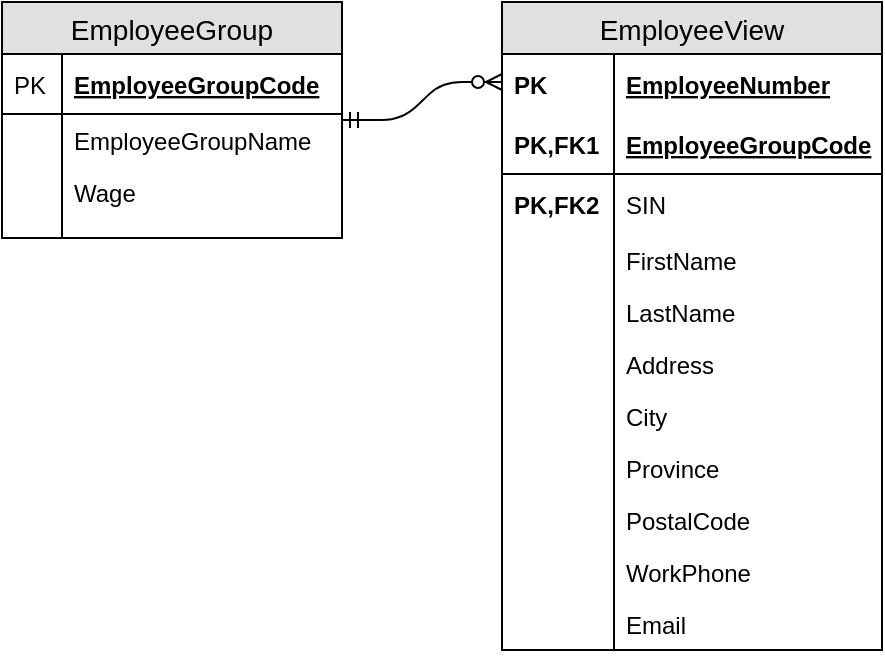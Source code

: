 <mxfile version="12.5.6" type="device"><diagram id="3Xzi5V1lrXrQKrzS8MRp" name="EmployeeView-1"><mxGraphModel dx="1536" dy="800" grid="1" gridSize="10" guides="1" tooltips="1" connect="1" arrows="1" fold="1" page="1" pageScale="1" pageWidth="850" pageHeight="1100" math="0" shadow="0"><root><mxCell id="0"/><mxCell id="1" parent="0"/><mxCell id="jfp1yd_266TWXdSo8YSs-18" value="EmployeeView" style="swimlane;fontStyle=0;childLayout=stackLayout;horizontal=1;startSize=26;fillColor=#e0e0e0;horizontalStack=0;resizeParent=1;resizeParentMax=0;resizeLast=0;collapsible=1;marginBottom=0;swimlaneFillColor=#ffffff;align=center;fontSize=14;" vertex="1" parent="1"><mxGeometry x="300" y="50" width="190" height="324" as="geometry"/></mxCell><mxCell id="jfp1yd_266TWXdSo8YSs-19" value="EmployeeNumber" style="shape=partialRectangle;top=0;left=0;right=0;bottom=0;align=left;verticalAlign=middle;fillColor=none;spacingLeft=60;spacingRight=4;overflow=hidden;rotatable=0;points=[[0,0.5],[1,0.5]];portConstraint=eastwest;dropTarget=0;fontStyle=5;fontSize=12;" vertex="1" parent="jfp1yd_266TWXdSo8YSs-18"><mxGeometry y="26" width="190" height="30" as="geometry"/></mxCell><mxCell id="jfp1yd_266TWXdSo8YSs-20" value="PK" style="shape=partialRectangle;fontStyle=1;top=0;left=0;bottom=0;fillColor=none;align=left;verticalAlign=middle;spacingLeft=4;spacingRight=4;overflow=hidden;rotatable=0;points=[];portConstraint=eastwest;part=1;fontSize=12;" vertex="1" connectable="0" parent="jfp1yd_266TWXdSo8YSs-19"><mxGeometry width="56" height="30" as="geometry"/></mxCell><mxCell id="jfp1yd_266TWXdSo8YSs-21" value="EmployeeGroupCode" style="shape=partialRectangle;top=0;left=0;right=0;bottom=1;align=left;verticalAlign=middle;fillColor=none;spacingLeft=60;spacingRight=4;overflow=hidden;rotatable=0;points=[[0,0.5],[1,0.5]];portConstraint=eastwest;dropTarget=0;fontStyle=5;fontSize=12;strokeColor=#000000;" vertex="1" parent="jfp1yd_266TWXdSo8YSs-18"><mxGeometry y="56" width="190" height="30" as="geometry"/></mxCell><mxCell id="jfp1yd_266TWXdSo8YSs-22" value="PK,FK1" style="shape=partialRectangle;fontStyle=1;top=0;left=0;bottom=0;fillColor=none;align=left;verticalAlign=middle;spacingLeft=4;spacingRight=4;overflow=hidden;rotatable=0;points=[];portConstraint=eastwest;part=1;fontSize=12;" vertex="1" connectable="0" parent="jfp1yd_266TWXdSo8YSs-21"><mxGeometry width="56" height="30" as="geometry"/></mxCell><mxCell id="jfp1yd_266TWXdSo8YSs-31" value="SIN" style="shape=partialRectangle;top=0;left=0;right=0;bottom=1;align=left;verticalAlign=middle;fillColor=none;spacingLeft=60;spacingRight=4;overflow=hidden;rotatable=0;points=[[0,0.5],[1,0.5]];portConstraint=eastwest;dropTarget=0;fontStyle=0;fontSize=12;strokeColor=none;" vertex="1" parent="jfp1yd_266TWXdSo8YSs-18"><mxGeometry y="86" width="190" height="30" as="geometry"/></mxCell><mxCell id="jfp1yd_266TWXdSo8YSs-32" value="PK,FK2" style="shape=partialRectangle;fontStyle=1;top=0;left=0;bottom=0;fillColor=none;align=left;verticalAlign=middle;spacingLeft=4;spacingRight=4;overflow=hidden;rotatable=0;points=[];portConstraint=eastwest;part=1;fontSize=12;" vertex="1" connectable="0" parent="jfp1yd_266TWXdSo8YSs-31"><mxGeometry width="56" height="30" as="geometry"/></mxCell><mxCell id="jfp1yd_266TWXdSo8YSs-23" value="FirstName" style="shape=partialRectangle;top=0;left=0;right=0;bottom=0;align=left;verticalAlign=top;fillColor=none;spacingLeft=60;spacingRight=4;overflow=hidden;rotatable=0;points=[[0,0.5],[1,0.5]];portConstraint=eastwest;dropTarget=0;fontSize=12;" vertex="1" parent="jfp1yd_266TWXdSo8YSs-18"><mxGeometry y="116" width="190" height="26" as="geometry"/></mxCell><mxCell id="jfp1yd_266TWXdSo8YSs-24" value="" style="shape=partialRectangle;top=0;left=0;bottom=0;fillColor=none;align=left;verticalAlign=top;spacingLeft=4;spacingRight=4;overflow=hidden;rotatable=0;points=[];portConstraint=eastwest;part=1;fontSize=12;" vertex="1" connectable="0" parent="jfp1yd_266TWXdSo8YSs-23"><mxGeometry width="56" height="26" as="geometry"/></mxCell><mxCell id="jfp1yd_266TWXdSo8YSs-46" value="LastName" style="shape=partialRectangle;top=0;left=0;right=0;bottom=0;align=left;verticalAlign=top;fillColor=none;spacingLeft=60;spacingRight=4;overflow=hidden;rotatable=0;points=[[0,0.5],[1,0.5]];portConstraint=eastwest;dropTarget=0;fontSize=12;" vertex="1" parent="jfp1yd_266TWXdSo8YSs-18"><mxGeometry y="142" width="190" height="26" as="geometry"/></mxCell><mxCell id="jfp1yd_266TWXdSo8YSs-47" value="" style="shape=partialRectangle;top=0;left=0;bottom=0;fillColor=none;align=left;verticalAlign=top;spacingLeft=4;spacingRight=4;overflow=hidden;rotatable=0;points=[];portConstraint=eastwest;part=1;fontSize=12;" vertex="1" connectable="0" parent="jfp1yd_266TWXdSo8YSs-46"><mxGeometry width="56" height="26" as="geometry"/></mxCell><mxCell id="jfp1yd_266TWXdSo8YSs-48" value="Address" style="shape=partialRectangle;top=0;left=0;right=0;bottom=0;align=left;verticalAlign=top;fillColor=none;spacingLeft=60;spacingRight=4;overflow=hidden;rotatable=0;points=[[0,0.5],[1,0.5]];portConstraint=eastwest;dropTarget=0;fontSize=12;" vertex="1" parent="jfp1yd_266TWXdSo8YSs-18"><mxGeometry y="168" width="190" height="26" as="geometry"/></mxCell><mxCell id="jfp1yd_266TWXdSo8YSs-49" value="" style="shape=partialRectangle;top=0;left=0;bottom=0;fillColor=none;align=left;verticalAlign=top;spacingLeft=4;spacingRight=4;overflow=hidden;rotatable=0;points=[];portConstraint=eastwest;part=1;fontSize=12;" vertex="1" connectable="0" parent="jfp1yd_266TWXdSo8YSs-48"><mxGeometry width="56" height="26" as="geometry"/></mxCell><mxCell id="jfp1yd_266TWXdSo8YSs-50" value="City" style="shape=partialRectangle;top=0;left=0;right=0;bottom=0;align=left;verticalAlign=top;fillColor=none;spacingLeft=60;spacingRight=4;overflow=hidden;rotatable=0;points=[[0,0.5],[1,0.5]];portConstraint=eastwest;dropTarget=0;fontSize=12;" vertex="1" parent="jfp1yd_266TWXdSo8YSs-18"><mxGeometry y="194" width="190" height="26" as="geometry"/></mxCell><mxCell id="jfp1yd_266TWXdSo8YSs-51" value="" style="shape=partialRectangle;top=0;left=0;bottom=0;fillColor=none;align=left;verticalAlign=top;spacingLeft=4;spacingRight=4;overflow=hidden;rotatable=0;points=[];portConstraint=eastwest;part=1;fontSize=12;" vertex="1" connectable="0" parent="jfp1yd_266TWXdSo8YSs-50"><mxGeometry width="56" height="26" as="geometry"/></mxCell><mxCell id="jfp1yd_266TWXdSo8YSs-52" value="Province" style="shape=partialRectangle;top=0;left=0;right=0;bottom=0;align=left;verticalAlign=top;fillColor=none;spacingLeft=60;spacingRight=4;overflow=hidden;rotatable=0;points=[[0,0.5],[1,0.5]];portConstraint=eastwest;dropTarget=0;fontSize=12;" vertex="1" parent="jfp1yd_266TWXdSo8YSs-18"><mxGeometry y="220" width="190" height="26" as="geometry"/></mxCell><mxCell id="jfp1yd_266TWXdSo8YSs-53" value="" style="shape=partialRectangle;top=0;left=0;bottom=0;fillColor=none;align=left;verticalAlign=top;spacingLeft=4;spacingRight=4;overflow=hidden;rotatable=0;points=[];portConstraint=eastwest;part=1;fontSize=12;" vertex="1" connectable="0" parent="jfp1yd_266TWXdSo8YSs-52"><mxGeometry width="56" height="26" as="geometry"/></mxCell><mxCell id="jfp1yd_266TWXdSo8YSs-54" value="PostalCode" style="shape=partialRectangle;top=0;left=0;right=0;bottom=0;align=left;verticalAlign=top;fillColor=none;spacingLeft=60;spacingRight=4;overflow=hidden;rotatable=0;points=[[0,0.5],[1,0.5]];portConstraint=eastwest;dropTarget=0;fontSize=12;" vertex="1" parent="jfp1yd_266TWXdSo8YSs-18"><mxGeometry y="246" width="190" height="26" as="geometry"/></mxCell><mxCell id="jfp1yd_266TWXdSo8YSs-55" value="" style="shape=partialRectangle;top=0;left=0;bottom=0;fillColor=none;align=left;verticalAlign=top;spacingLeft=4;spacingRight=4;overflow=hidden;rotatable=0;points=[];portConstraint=eastwest;part=1;fontSize=12;" vertex="1" connectable="0" parent="jfp1yd_266TWXdSo8YSs-54"><mxGeometry width="56" height="26" as="geometry"/></mxCell><mxCell id="jfp1yd_266TWXdSo8YSs-56" value="WorkPhone" style="shape=partialRectangle;top=0;left=0;right=0;bottom=0;align=left;verticalAlign=top;fillColor=none;spacingLeft=60;spacingRight=4;overflow=hidden;rotatable=0;points=[[0,0.5],[1,0.5]];portConstraint=eastwest;dropTarget=0;fontSize=12;" vertex="1" parent="jfp1yd_266TWXdSo8YSs-18"><mxGeometry y="272" width="190" height="26" as="geometry"/></mxCell><mxCell id="jfp1yd_266TWXdSo8YSs-57" value="" style="shape=partialRectangle;top=0;left=0;bottom=0;fillColor=none;align=left;verticalAlign=top;spacingLeft=4;spacingRight=4;overflow=hidden;rotatable=0;points=[];portConstraint=eastwest;part=1;fontSize=12;" vertex="1" connectable="0" parent="jfp1yd_266TWXdSo8YSs-56"><mxGeometry width="56" height="26" as="geometry"/></mxCell><mxCell id="jfp1yd_266TWXdSo8YSs-58" value="Email" style="shape=partialRectangle;top=0;left=0;right=0;bottom=0;align=left;verticalAlign=top;fillColor=none;spacingLeft=60;spacingRight=4;overflow=hidden;rotatable=0;points=[[0,0.5],[1,0.5]];portConstraint=eastwest;dropTarget=0;fontSize=12;" vertex="1" parent="jfp1yd_266TWXdSo8YSs-18"><mxGeometry y="298" width="190" height="26" as="geometry"/></mxCell><mxCell id="jfp1yd_266TWXdSo8YSs-59" value="" style="shape=partialRectangle;top=0;left=0;bottom=0;fillColor=none;align=left;verticalAlign=top;spacingLeft=4;spacingRight=4;overflow=hidden;rotatable=0;points=[];portConstraint=eastwest;part=1;fontSize=12;" vertex="1" connectable="0" parent="jfp1yd_266TWXdSo8YSs-58"><mxGeometry width="56" height="26" as="geometry"/></mxCell><mxCell id="jfp1yd_266TWXdSo8YSs-60" value="EmployeeGroup" style="swimlane;fontStyle=0;childLayout=stackLayout;horizontal=1;startSize=26;fillColor=#e0e0e0;horizontalStack=0;resizeParent=1;resizeParentMax=0;resizeLast=0;collapsible=1;marginBottom=0;swimlaneFillColor=#ffffff;align=center;fontSize=14;strokeColor=#000000;" vertex="1" parent="1"><mxGeometry x="50" y="50" width="170" height="118" as="geometry"/></mxCell><mxCell id="jfp1yd_266TWXdSo8YSs-61" value="EmployeeGroupCode" style="shape=partialRectangle;top=0;left=0;right=0;bottom=1;align=left;verticalAlign=middle;fillColor=none;spacingLeft=34;spacingRight=4;overflow=hidden;rotatable=0;points=[[0,0.5],[1,0.5]];portConstraint=eastwest;dropTarget=0;fontStyle=5;fontSize=12;" vertex="1" parent="jfp1yd_266TWXdSo8YSs-60"><mxGeometry y="26" width="170" height="30" as="geometry"/></mxCell><mxCell id="jfp1yd_266TWXdSo8YSs-62" value="PK" style="shape=partialRectangle;top=0;left=0;bottom=0;fillColor=none;align=left;verticalAlign=middle;spacingLeft=4;spacingRight=4;overflow=hidden;rotatable=0;points=[];portConstraint=eastwest;part=1;fontSize=12;" vertex="1" connectable="0" parent="jfp1yd_266TWXdSo8YSs-61"><mxGeometry width="30" height="30" as="geometry"/></mxCell><mxCell id="jfp1yd_266TWXdSo8YSs-65" value="EmployeeGroupName&#10;" style="shape=partialRectangle;top=0;left=0;right=0;bottom=0;align=left;verticalAlign=top;fillColor=none;spacingLeft=34;spacingRight=4;overflow=hidden;rotatable=0;points=[[0,0.5],[1,0.5]];portConstraint=eastwest;dropTarget=0;fontSize=12;" vertex="1" parent="jfp1yd_266TWXdSo8YSs-60"><mxGeometry y="56" width="170" height="26" as="geometry"/></mxCell><mxCell id="jfp1yd_266TWXdSo8YSs-66" value="" style="shape=partialRectangle;top=0;left=0;bottom=0;fillColor=none;align=left;verticalAlign=top;spacingLeft=4;spacingRight=4;overflow=hidden;rotatable=0;points=[];portConstraint=eastwest;part=1;fontSize=12;" vertex="1" connectable="0" parent="jfp1yd_266TWXdSo8YSs-65"><mxGeometry width="30" height="26" as="geometry"/></mxCell><mxCell id="jfp1yd_266TWXdSo8YSs-71" value="Wage" style="shape=partialRectangle;top=0;left=0;right=0;bottom=0;align=left;verticalAlign=top;fillColor=none;spacingLeft=34;spacingRight=4;overflow=hidden;rotatable=0;points=[[0,0.5],[1,0.5]];portConstraint=eastwest;dropTarget=0;fontSize=12;" vertex="1" parent="jfp1yd_266TWXdSo8YSs-60"><mxGeometry y="82" width="170" height="26" as="geometry"/></mxCell><mxCell id="jfp1yd_266TWXdSo8YSs-72" value="" style="shape=partialRectangle;top=0;left=0;bottom=0;fillColor=none;align=left;verticalAlign=top;spacingLeft=4;spacingRight=4;overflow=hidden;rotatable=0;points=[];portConstraint=eastwest;part=1;fontSize=12;" vertex="1" connectable="0" parent="jfp1yd_266TWXdSo8YSs-71"><mxGeometry width="30" height="26" as="geometry"/></mxCell><mxCell id="jfp1yd_266TWXdSo8YSs-69" value="" style="shape=partialRectangle;top=0;left=0;right=0;bottom=0;align=left;verticalAlign=top;fillColor=none;spacingLeft=34;spacingRight=4;overflow=hidden;rotatable=0;points=[[0,0.5],[1,0.5]];portConstraint=eastwest;dropTarget=0;fontSize=12;" vertex="1" parent="jfp1yd_266TWXdSo8YSs-60"><mxGeometry y="108" width="170" height="10" as="geometry"/></mxCell><mxCell id="jfp1yd_266TWXdSo8YSs-70" value="" style="shape=partialRectangle;top=0;left=0;bottom=0;fillColor=none;align=left;verticalAlign=top;spacingLeft=4;spacingRight=4;overflow=hidden;rotatable=0;points=[];portConstraint=eastwest;part=1;fontSize=12;" vertex="1" connectable="0" parent="jfp1yd_266TWXdSo8YSs-69"><mxGeometry width="30" height="10" as="geometry"/></mxCell><mxCell id="jfp1yd_266TWXdSo8YSs-73" value="" style="edgeStyle=entityRelationEdgeStyle;fontSize=12;html=1;endArrow=ERzeroToMany;startArrow=ERmandOne;" edge="1" parent="1" source="jfp1yd_266TWXdSo8YSs-60"><mxGeometry width="100" height="100" relative="1" as="geometry"><mxPoint x="340" y="130" as="sourcePoint"/><mxPoint x="300" y="90" as="targetPoint"/></mxGeometry></mxCell></root></mxGraphModel></diagram></mxfile>